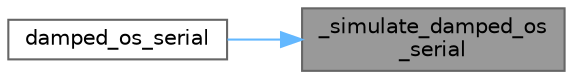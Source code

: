 digraph "_simulate_damped_os_serial"
{
 // LATEX_PDF_SIZE
  bgcolor="transparent";
  edge [fontname=Helvetica,fontsize=10,labelfontname=Helvetica,labelfontsize=10];
  node [fontname=Helvetica,fontsize=10,shape=box,height=0.2,width=0.4];
  rankdir="RL";
  Node1 [id="Node000001",label="_simulate_damped_os\l_serial",height=0.2,width=0.4,color="gray40", fillcolor="grey60", style="filled", fontcolor="black",tooltip="This function simulates simple harmonic motion (Simple Spring Motion) using numerical solution of ste..."];
  Node1 -> Node2 [id="edge1_Node000001_Node000002",dir="back",color="steelblue1",style="solid",tooltip=" "];
  Node2 [id="Node000002",label="damped_os_serial",height=0.2,width=0.4,color="grey40", fillcolor="white", style="filled",URL="$physics_8c.html#ab241b1428ed3a214ae4e160e8a849f22",tooltip=" "];
}
